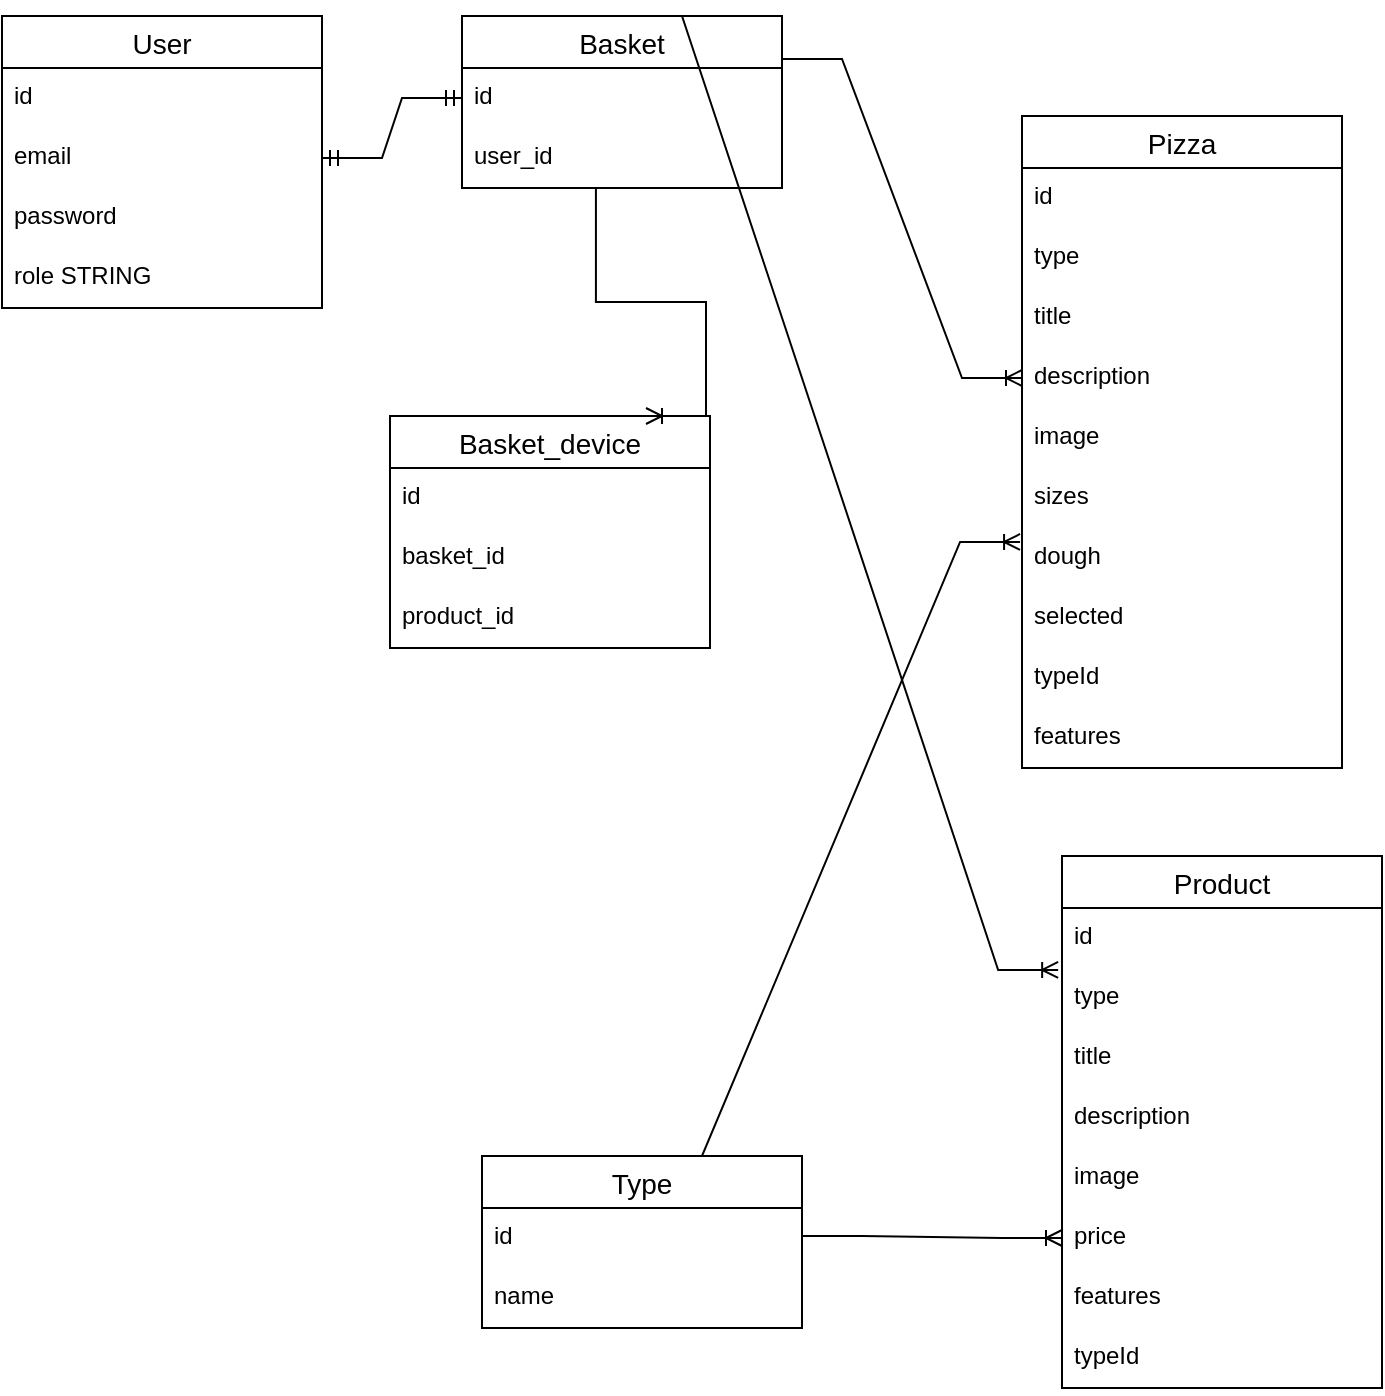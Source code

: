<mxfile version="20.2.4" type="github">
  <diagram id="oZo7Hh0mtOFyNVv-TgUn" name="Страница 1">
    <mxGraphModel dx="1038" dy="564" grid="1" gridSize="10" guides="1" tooltips="1" connect="1" arrows="1" fold="1" page="1" pageScale="1" pageWidth="827" pageHeight="1169" math="0" shadow="0">
      <root>
        <mxCell id="0" />
        <mxCell id="1" parent="0" />
        <mxCell id="ggKWXbWeuneEloEgY4it-1" value="User" style="swimlane;fontStyle=0;childLayout=stackLayout;horizontal=1;startSize=26;horizontalStack=0;resizeParent=1;resizeParentMax=0;resizeLast=0;collapsible=1;marginBottom=0;align=center;fontSize=14;" parent="1" vertex="1">
          <mxGeometry x="60" y="220" width="160" height="146" as="geometry" />
        </mxCell>
        <mxCell id="ggKWXbWeuneEloEgY4it-2" value="id" style="text;strokeColor=none;fillColor=none;spacingLeft=4;spacingRight=4;overflow=hidden;rotatable=0;points=[[0,0.5],[1,0.5]];portConstraint=eastwest;fontSize=12;" parent="ggKWXbWeuneEloEgY4it-1" vertex="1">
          <mxGeometry y="26" width="160" height="30" as="geometry" />
        </mxCell>
        <mxCell id="ggKWXbWeuneEloEgY4it-3" value="email" style="text;strokeColor=none;fillColor=none;spacingLeft=4;spacingRight=4;overflow=hidden;rotatable=0;points=[[0,0.5],[1,0.5]];portConstraint=eastwest;fontSize=12;" parent="ggKWXbWeuneEloEgY4it-1" vertex="1">
          <mxGeometry y="56" width="160" height="30" as="geometry" />
        </mxCell>
        <mxCell id="ggKWXbWeuneEloEgY4it-4" value="password&#xa;" style="text;strokeColor=none;fillColor=none;spacingLeft=4;spacingRight=4;overflow=hidden;rotatable=0;points=[[0,0.5],[1,0.5]];portConstraint=eastwest;fontSize=12;" parent="ggKWXbWeuneEloEgY4it-1" vertex="1">
          <mxGeometry y="86" width="160" height="30" as="geometry" />
        </mxCell>
        <mxCell id="ggKWXbWeuneEloEgY4it-5" value="role STRING" style="text;strokeColor=none;fillColor=none;spacingLeft=4;spacingRight=4;overflow=hidden;rotatable=0;points=[[0,0.5],[1,0.5]];portConstraint=eastwest;fontSize=12;" parent="ggKWXbWeuneEloEgY4it-1" vertex="1">
          <mxGeometry y="116" width="160" height="30" as="geometry" />
        </mxCell>
        <mxCell id="ggKWXbWeuneEloEgY4it-6" value="Basket" style="swimlane;fontStyle=0;childLayout=stackLayout;horizontal=1;startSize=26;horizontalStack=0;resizeParent=1;resizeParentMax=0;resizeLast=0;collapsible=1;marginBottom=0;align=center;fontSize=14;" parent="1" vertex="1">
          <mxGeometry x="290" y="220" width="160" height="86" as="geometry" />
        </mxCell>
        <mxCell id="ggKWXbWeuneEloEgY4it-7" value="id" style="text;strokeColor=none;fillColor=none;spacingLeft=4;spacingRight=4;overflow=hidden;rotatable=0;points=[[0,0.5],[1,0.5]];portConstraint=eastwest;fontSize=12;" parent="ggKWXbWeuneEloEgY4it-6" vertex="1">
          <mxGeometry y="26" width="160" height="30" as="geometry" />
        </mxCell>
        <mxCell id="ggKWXbWeuneEloEgY4it-8" value="user_id" style="text;strokeColor=none;fillColor=none;spacingLeft=4;spacingRight=4;overflow=hidden;rotatable=0;points=[[0,0.5],[1,0.5]];portConstraint=eastwest;fontSize=12;" parent="ggKWXbWeuneEloEgY4it-6" vertex="1">
          <mxGeometry y="56" width="160" height="30" as="geometry" />
        </mxCell>
        <mxCell id="ggKWXbWeuneEloEgY4it-11" value="" style="edgeStyle=entityRelationEdgeStyle;fontSize=12;html=1;endArrow=ERmandOne;startArrow=ERmandOne;rounded=0;exitX=1;exitY=0.5;exitDx=0;exitDy=0;entryX=0;entryY=0.5;entryDx=0;entryDy=0;" parent="1" source="ggKWXbWeuneEloEgY4it-3" target="ggKWXbWeuneEloEgY4it-7" edge="1">
          <mxGeometry width="100" height="100" relative="1" as="geometry">
            <mxPoint x="230" y="510" as="sourcePoint" />
            <mxPoint x="330" y="410" as="targetPoint" />
          </mxGeometry>
        </mxCell>
        <mxCell id="ggKWXbWeuneEloEgY4it-12" value="Pizza" style="swimlane;fontStyle=0;childLayout=stackLayout;horizontal=1;startSize=26;horizontalStack=0;resizeParent=1;resizeParentMax=0;resizeLast=0;collapsible=1;marginBottom=0;align=center;fontSize=14;" parent="1" vertex="1">
          <mxGeometry x="570" y="270" width="160" height="326" as="geometry" />
        </mxCell>
        <mxCell id="ggKWXbWeuneEloEgY4it-13" value="id" style="text;strokeColor=none;fillColor=none;spacingLeft=4;spacingRight=4;overflow=hidden;rotatable=0;points=[[0,0.5],[1,0.5]];portConstraint=eastwest;fontSize=12;" parent="ggKWXbWeuneEloEgY4it-12" vertex="1">
          <mxGeometry y="26" width="160" height="30" as="geometry" />
        </mxCell>
        <mxCell id="ggKWXbWeuneEloEgY4it-14" value="type" style="text;strokeColor=none;fillColor=none;spacingLeft=4;spacingRight=4;overflow=hidden;rotatable=0;points=[[0,0.5],[1,0.5]];portConstraint=eastwest;fontSize=12;" parent="ggKWXbWeuneEloEgY4it-12" vertex="1">
          <mxGeometry y="56" width="160" height="30" as="geometry" />
        </mxCell>
        <mxCell id="ggKWXbWeuneEloEgY4it-15" value="title" style="text;strokeColor=none;fillColor=none;spacingLeft=4;spacingRight=4;overflow=hidden;rotatable=0;points=[[0,0.5],[1,0.5]];portConstraint=eastwest;fontSize=12;" parent="ggKWXbWeuneEloEgY4it-12" vertex="1">
          <mxGeometry y="86" width="160" height="30" as="geometry" />
        </mxCell>
        <mxCell id="ggKWXbWeuneEloEgY4it-19" value="description" style="text;strokeColor=none;fillColor=none;spacingLeft=4;spacingRight=4;overflow=hidden;rotatable=0;points=[[0,0.5],[1,0.5]];portConstraint=eastwest;fontSize=12;" parent="ggKWXbWeuneEloEgY4it-12" vertex="1">
          <mxGeometry y="116" width="160" height="30" as="geometry" />
        </mxCell>
        <mxCell id="ggKWXbWeuneEloEgY4it-16" value="image" style="text;strokeColor=none;fillColor=none;spacingLeft=4;spacingRight=4;overflow=hidden;rotatable=0;points=[[0,0.5],[1,0.5]];portConstraint=eastwest;fontSize=12;" parent="ggKWXbWeuneEloEgY4it-12" vertex="1">
          <mxGeometry y="146" width="160" height="30" as="geometry" />
        </mxCell>
        <mxCell id="ggKWXbWeuneEloEgY4it-20" value="sizes" style="text;strokeColor=none;fillColor=none;spacingLeft=4;spacingRight=4;overflow=hidden;rotatable=0;points=[[0,0.5],[1,0.5]];portConstraint=eastwest;fontSize=12;" parent="ggKWXbWeuneEloEgY4it-12" vertex="1">
          <mxGeometry y="176" width="160" height="30" as="geometry" />
        </mxCell>
        <mxCell id="ggKWXbWeuneEloEgY4it-17" value="dough" style="text;strokeColor=none;fillColor=none;spacingLeft=4;spacingRight=4;overflow=hidden;rotatable=0;points=[[0,0.5],[1,0.5]];portConstraint=eastwest;fontSize=12;" parent="ggKWXbWeuneEloEgY4it-12" vertex="1">
          <mxGeometry y="206" width="160" height="30" as="geometry" />
        </mxCell>
        <mxCell id="ggKWXbWeuneEloEgY4it-21" value="selected" style="text;strokeColor=none;fillColor=none;spacingLeft=4;spacingRight=4;overflow=hidden;rotatable=0;points=[[0,0.5],[1,0.5]];portConstraint=eastwest;fontSize=12;" parent="ggKWXbWeuneEloEgY4it-12" vertex="1">
          <mxGeometry y="236" width="160" height="30" as="geometry" />
        </mxCell>
        <mxCell id="ggKWXbWeuneEloEgY4it-33" value="typeId" style="text;strokeColor=none;fillColor=none;spacingLeft=4;spacingRight=4;overflow=hidden;rotatable=0;points=[[0,0.5],[1,0.5]];portConstraint=eastwest;fontSize=12;" parent="ggKWXbWeuneEloEgY4it-12" vertex="1">
          <mxGeometry y="266" width="160" height="30" as="geometry" />
        </mxCell>
        <mxCell id="ggKWXbWeuneEloEgY4it-18" value="features" style="text;strokeColor=none;fillColor=none;spacingLeft=4;spacingRight=4;overflow=hidden;rotatable=0;points=[[0,0.5],[1,0.5]];portConstraint=eastwest;fontSize=12;" parent="ggKWXbWeuneEloEgY4it-12" vertex="1">
          <mxGeometry y="296" width="160" height="30" as="geometry" />
        </mxCell>
        <mxCell id="ggKWXbWeuneEloEgY4it-22" value="Product" style="swimlane;fontStyle=0;childLayout=stackLayout;horizontal=1;startSize=26;horizontalStack=0;resizeParent=1;resizeParentMax=0;resizeLast=0;collapsible=1;marginBottom=0;align=center;fontSize=14;" parent="1" vertex="1">
          <mxGeometry x="590" y="640" width="160" height="266" as="geometry" />
        </mxCell>
        <mxCell id="ggKWXbWeuneEloEgY4it-23" value="id" style="text;strokeColor=none;fillColor=none;spacingLeft=4;spacingRight=4;overflow=hidden;rotatable=0;points=[[0,0.5],[1,0.5]];portConstraint=eastwest;fontSize=12;" parent="ggKWXbWeuneEloEgY4it-22" vertex="1">
          <mxGeometry y="26" width="160" height="30" as="geometry" />
        </mxCell>
        <mxCell id="ggKWXbWeuneEloEgY4it-24" value="type" style="text;strokeColor=none;fillColor=none;spacingLeft=4;spacingRight=4;overflow=hidden;rotatable=0;points=[[0,0.5],[1,0.5]];portConstraint=eastwest;fontSize=12;" parent="ggKWXbWeuneEloEgY4it-22" vertex="1">
          <mxGeometry y="56" width="160" height="30" as="geometry" />
        </mxCell>
        <mxCell id="ggKWXbWeuneEloEgY4it-25" value="title" style="text;strokeColor=none;fillColor=none;spacingLeft=4;spacingRight=4;overflow=hidden;rotatable=0;points=[[0,0.5],[1,0.5]];portConstraint=eastwest;fontSize=12;" parent="ggKWXbWeuneEloEgY4it-22" vertex="1">
          <mxGeometry y="86" width="160" height="30" as="geometry" />
        </mxCell>
        <mxCell id="ggKWXbWeuneEloEgY4it-26" value="description" style="text;strokeColor=none;fillColor=none;spacingLeft=4;spacingRight=4;overflow=hidden;rotatable=0;points=[[0,0.5],[1,0.5]];portConstraint=eastwest;fontSize=12;" parent="ggKWXbWeuneEloEgY4it-22" vertex="1">
          <mxGeometry y="116" width="160" height="30" as="geometry" />
        </mxCell>
        <mxCell id="ggKWXbWeuneEloEgY4it-27" value="image" style="text;strokeColor=none;fillColor=none;spacingLeft=4;spacingRight=4;overflow=hidden;rotatable=0;points=[[0,0.5],[1,0.5]];portConstraint=eastwest;fontSize=12;" parent="ggKWXbWeuneEloEgY4it-22" vertex="1">
          <mxGeometry y="146" width="160" height="30" as="geometry" />
        </mxCell>
        <mxCell id="ggKWXbWeuneEloEgY4it-28" value="price" style="text;strokeColor=none;fillColor=none;spacingLeft=4;spacingRight=4;overflow=hidden;rotatable=0;points=[[0,0.5],[1,0.5]];portConstraint=eastwest;fontSize=12;" parent="ggKWXbWeuneEloEgY4it-22" vertex="1">
          <mxGeometry y="176" width="160" height="30" as="geometry" />
        </mxCell>
        <mxCell id="ggKWXbWeuneEloEgY4it-32" value="features" style="text;strokeColor=none;fillColor=none;spacingLeft=4;spacingRight=4;overflow=hidden;rotatable=0;points=[[0,0.5],[1,0.5]];portConstraint=eastwest;fontSize=12;" parent="ggKWXbWeuneEloEgY4it-22" vertex="1">
          <mxGeometry y="206" width="160" height="30" as="geometry" />
        </mxCell>
        <mxCell id="ggKWXbWeuneEloEgY4it-31" value="typeId" style="text;strokeColor=none;fillColor=none;spacingLeft=4;spacingRight=4;overflow=hidden;rotatable=0;points=[[0,0.5],[1,0.5]];portConstraint=eastwest;fontSize=12;" parent="ggKWXbWeuneEloEgY4it-22" vertex="1">
          <mxGeometry y="236" width="160" height="30" as="geometry" />
        </mxCell>
        <mxCell id="ggKWXbWeuneEloEgY4it-34" value="Type" style="swimlane;fontStyle=0;childLayout=stackLayout;horizontal=1;startSize=26;horizontalStack=0;resizeParent=1;resizeParentMax=0;resizeLast=0;collapsible=1;marginBottom=0;align=center;fontSize=14;" parent="1" vertex="1">
          <mxGeometry x="300" y="790" width="160" height="86" as="geometry" />
        </mxCell>
        <mxCell id="ggKWXbWeuneEloEgY4it-35" value="id" style="text;strokeColor=none;fillColor=none;spacingLeft=4;spacingRight=4;overflow=hidden;rotatable=0;points=[[0,0.5],[1,0.5]];portConstraint=eastwest;fontSize=12;" parent="ggKWXbWeuneEloEgY4it-34" vertex="1">
          <mxGeometry y="26" width="160" height="30" as="geometry" />
        </mxCell>
        <mxCell id="ggKWXbWeuneEloEgY4it-36" value="name" style="text;strokeColor=none;fillColor=none;spacingLeft=4;spacingRight=4;overflow=hidden;rotatable=0;points=[[0,0.5],[1,0.5]];portConstraint=eastwest;fontSize=12;" parent="ggKWXbWeuneEloEgY4it-34" vertex="1">
          <mxGeometry y="56" width="160" height="30" as="geometry" />
        </mxCell>
        <mxCell id="ggKWXbWeuneEloEgY4it-45" value="" style="edgeStyle=entityRelationEdgeStyle;fontSize=12;html=1;endArrow=ERoneToMany;rounded=0;entryX=0;entryY=0.5;entryDx=0;entryDy=0;" parent="1" target="ggKWXbWeuneEloEgY4it-28" edge="1">
          <mxGeometry width="100" height="100" relative="1" as="geometry">
            <mxPoint x="460" y="830" as="sourcePoint" />
            <mxPoint x="560" y="730" as="targetPoint" />
          </mxGeometry>
        </mxCell>
        <mxCell id="ggKWXbWeuneEloEgY4it-46" value="" style="edgeStyle=entityRelationEdgeStyle;fontSize=12;html=1;endArrow=ERoneToMany;rounded=0;exitX=0.5;exitY=0;exitDx=0;exitDy=0;entryX=-0.006;entryY=0.233;entryDx=0;entryDy=0;entryPerimeter=0;" parent="1" source="ggKWXbWeuneEloEgY4it-34" target="ggKWXbWeuneEloEgY4it-17" edge="1">
          <mxGeometry width="100" height="100" relative="1" as="geometry">
            <mxPoint x="380" y="760" as="sourcePoint" />
            <mxPoint x="380" y="500" as="targetPoint" />
          </mxGeometry>
        </mxCell>
        <mxCell id="hZi_i6S876LmGapFrN-U-2" value="" style="edgeStyle=entityRelationEdgeStyle;fontSize=12;html=1;endArrow=ERoneToMany;rounded=0;entryX=0;entryY=0.5;entryDx=0;entryDy=0;exitX=1;exitY=0.25;exitDx=0;exitDy=0;" edge="1" parent="1" source="ggKWXbWeuneEloEgY4it-6" target="ggKWXbWeuneEloEgY4it-19">
          <mxGeometry width="100" height="100" relative="1" as="geometry">
            <mxPoint x="380" y="510" as="sourcePoint" />
            <mxPoint x="480" y="410" as="targetPoint" />
          </mxGeometry>
        </mxCell>
        <mxCell id="hZi_i6S876LmGapFrN-U-3" value="" style="edgeStyle=entityRelationEdgeStyle;fontSize=12;html=1;endArrow=ERoneToMany;rounded=0;exitX=0.5;exitY=0;exitDx=0;exitDy=0;entryX=-0.012;entryY=0.033;entryDx=0;entryDy=0;entryPerimeter=0;" edge="1" parent="1" source="ggKWXbWeuneEloEgY4it-6" target="ggKWXbWeuneEloEgY4it-24">
          <mxGeometry width="100" height="100" relative="1" as="geometry">
            <mxPoint x="330" y="560" as="sourcePoint" />
            <mxPoint x="430" y="460" as="targetPoint" />
          </mxGeometry>
        </mxCell>
        <mxCell id="hZi_i6S876LmGapFrN-U-4" value="Basket_device" style="swimlane;fontStyle=0;childLayout=stackLayout;horizontal=1;startSize=26;horizontalStack=0;resizeParent=1;resizeParentMax=0;resizeLast=0;collapsible=1;marginBottom=0;align=center;fontSize=14;" vertex="1" parent="1">
          <mxGeometry x="254" y="420" width="160" height="116" as="geometry" />
        </mxCell>
        <mxCell id="hZi_i6S876LmGapFrN-U-5" value="id" style="text;strokeColor=none;fillColor=none;spacingLeft=4;spacingRight=4;overflow=hidden;rotatable=0;points=[[0,0.5],[1,0.5]];portConstraint=eastwest;fontSize=12;" vertex="1" parent="hZi_i6S876LmGapFrN-U-4">
          <mxGeometry y="26" width="160" height="30" as="geometry" />
        </mxCell>
        <mxCell id="hZi_i6S876LmGapFrN-U-7" value="basket_id" style="text;strokeColor=none;fillColor=none;spacingLeft=4;spacingRight=4;overflow=hidden;rotatable=0;points=[[0,0.5],[1,0.5]];portConstraint=eastwest;fontSize=12;" vertex="1" parent="hZi_i6S876LmGapFrN-U-4">
          <mxGeometry y="56" width="160" height="30" as="geometry" />
        </mxCell>
        <mxCell id="hZi_i6S876LmGapFrN-U-6" value="product_id" style="text;strokeColor=none;fillColor=none;spacingLeft=4;spacingRight=4;overflow=hidden;rotatable=0;points=[[0,0.5],[1,0.5]];portConstraint=eastwest;fontSize=12;" vertex="1" parent="hZi_i6S876LmGapFrN-U-4">
          <mxGeometry y="86" width="160" height="30" as="geometry" />
        </mxCell>
        <mxCell id="hZi_i6S876LmGapFrN-U-9" value="" style="edgeStyle=entityRelationEdgeStyle;fontSize=12;html=1;endArrow=ERoneToMany;rounded=0;exitX=0.606;exitY=1;exitDx=0;exitDy=0;exitPerimeter=0;entryX=0.8;entryY=0;entryDx=0;entryDy=0;entryPerimeter=0;" edge="1" parent="1" source="ggKWXbWeuneEloEgY4it-8" target="hZi_i6S876LmGapFrN-U-4">
          <mxGeometry width="100" height="100" relative="1" as="geometry">
            <mxPoint x="390" y="320" as="sourcePoint" />
            <mxPoint x="390" y="390" as="targetPoint" />
          </mxGeometry>
        </mxCell>
      </root>
    </mxGraphModel>
  </diagram>
</mxfile>
